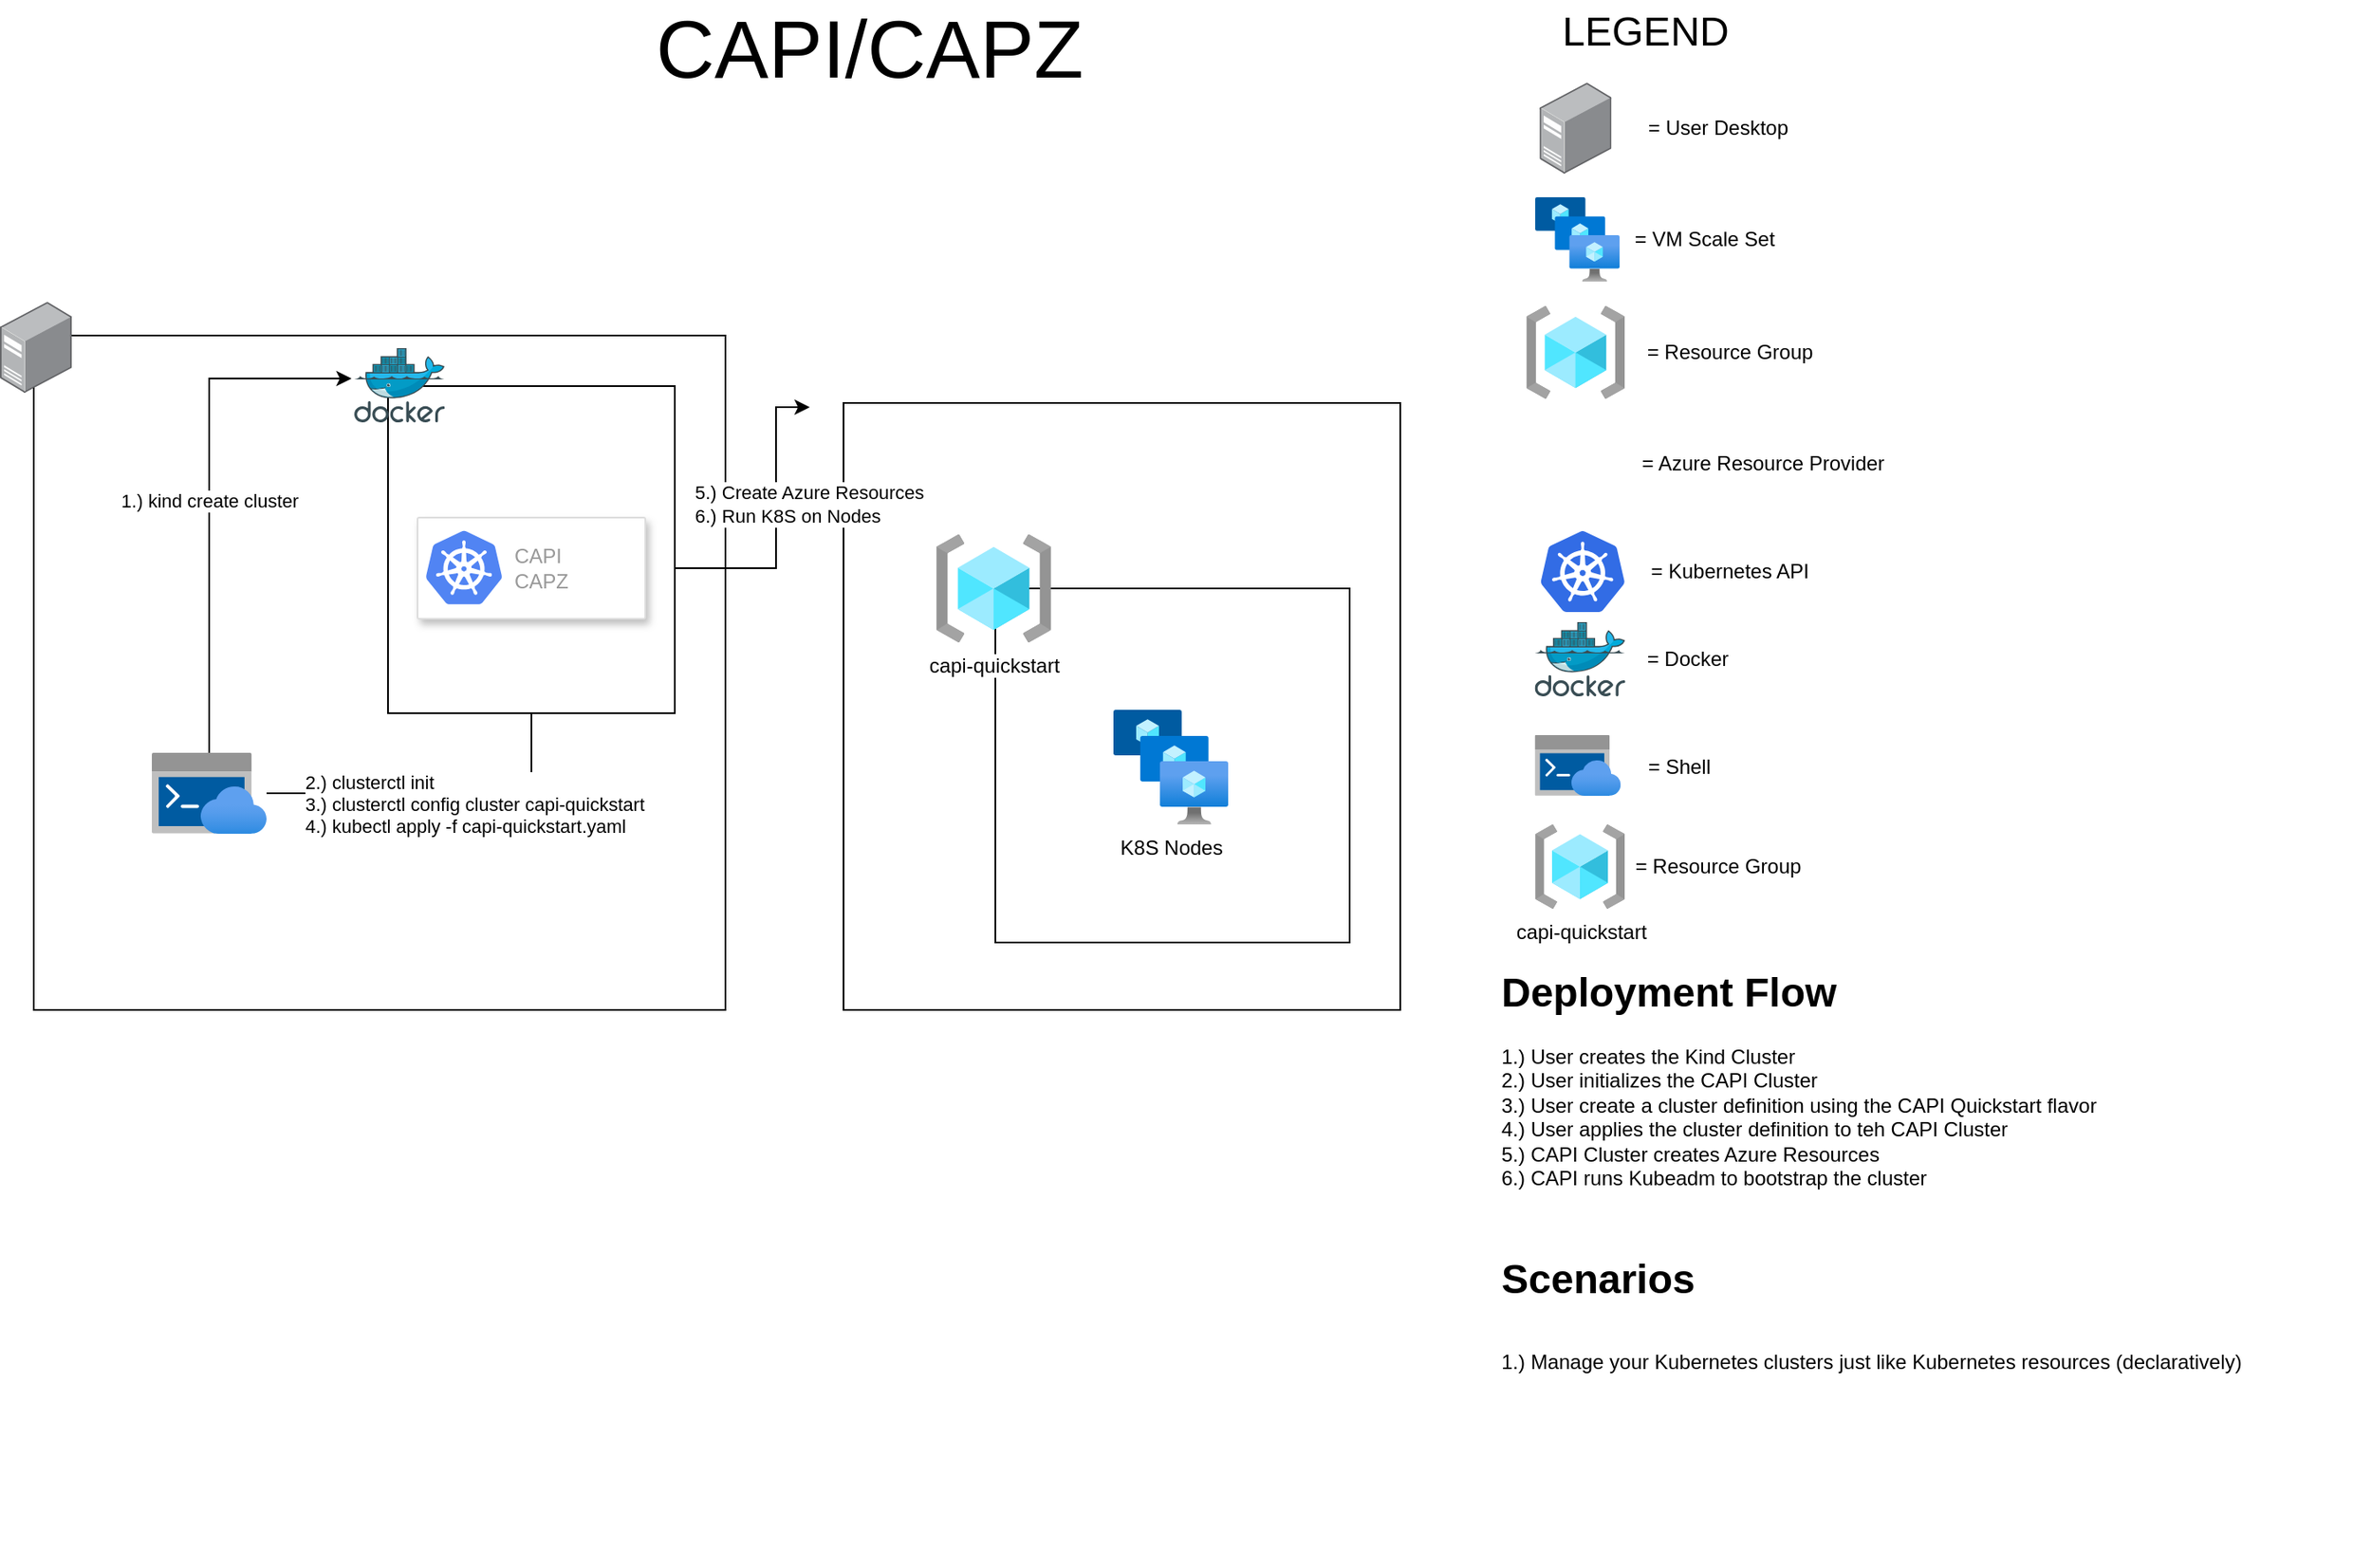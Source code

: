 <mxfile>
    <diagram id="kgB1ClSXhv1oSVVSdbCW" name="Page-1">
        <mxGraphModel dx="2552" dy="2085" grid="1" gridSize="10" guides="1" tooltips="1" connect="1" arrows="1" fold="1" page="1" pageScale="1" pageWidth="850" pageHeight="1100" math="0" shadow="0">
            <root>
                <mxCell id="0"/>
                <mxCell id="1" parent="0"/>
                <mxCell id="93" value="" style="rounded=0;whiteSpace=wrap;html=1;" vertex="1" parent="1">
                    <mxGeometry x="-110" y="80" width="410" height="400" as="geometry"/>
                </mxCell>
                <mxCell id="92" value="" style="rounded=0;whiteSpace=wrap;html=1;" vertex="1" parent="1">
                    <mxGeometry x="370" y="120" width="330" height="360" as="geometry"/>
                </mxCell>
                <mxCell id="91" value="" style="rounded=0;whiteSpace=wrap;html=1;" vertex="1" parent="1">
                    <mxGeometry x="460" y="230" width="210" height="210" as="geometry"/>
                </mxCell>
                <mxCell id="37" value="&lt;h1&gt;Deployment Flow&lt;/h1&gt;&lt;div&gt;1.) User creates the Kind Cluster&lt;/div&gt;&lt;div&gt;2.) User initializes the CAPI Cluster&lt;/div&gt;&lt;div&gt;3.) User create a cluster definition using the CAPI Quickstart flavor&lt;/div&gt;&lt;div&gt;4.) User applies the cluster definition to teh CAPI Cluster&lt;/div&gt;&lt;div&gt;5.) CAPI Cluster creates Azure Resources&lt;/div&gt;&lt;div&gt;6.) CAPI runs Kubeadm to bootstrap the cluster&lt;/div&gt;" style="text;html=1;strokeColor=none;fillColor=none;spacing=5;spacingTop=-20;whiteSpace=wrap;overflow=hidden;rounded=0;" vertex="1" parent="1">
                    <mxGeometry x="755" y="450" width="520" height="140" as="geometry"/>
                </mxCell>
                <mxCell id="39" value="= Resource Group" style="text;html=1;align=center;verticalAlign=middle;resizable=0;points=[];autosize=1;" vertex="1" parent="1">
                    <mxGeometry x="840" y="80" width="110" height="20" as="geometry"/>
                </mxCell>
                <mxCell id="44" value="&amp;nbsp;= Azure Resource Provider" style="text;html=1;align=center;verticalAlign=middle;resizable=0;points=[];autosize=1;" vertex="1" parent="1">
                    <mxGeometry x="833.13" y="146" width="160" height="20" as="geometry"/>
                </mxCell>
                <mxCell id="45" value="= Kubernetes API" style="text;html=1;align=center;verticalAlign=middle;resizable=0;points=[];autosize=1;" vertex="1" parent="1">
                    <mxGeometry x="840" y="210" width="110" height="20" as="geometry"/>
                </mxCell>
                <mxCell id="46" value="= Docker" style="text;html=1;align=center;verticalAlign=middle;resizable=0;points=[];autosize=1;" vertex="1" parent="1">
                    <mxGeometry x="840" y="262" width="60" height="20" as="geometry"/>
                </mxCell>
                <mxCell id="47" value="= Shell" style="text;html=1;align=center;verticalAlign=middle;resizable=0;points=[];autosize=1;" vertex="1" parent="1">
                    <mxGeometry x="840" y="326" width="50" height="20" as="geometry"/>
                </mxCell>
                <mxCell id="52" value="K8S Nodes" style="aspect=fixed;html=1;points=[];align=center;image;fontSize=12;image=img/lib/azure2/compute/VM_Scale_Sets.svg;" vertex="1" parent="1">
                    <mxGeometry x="530" y="302" width="68" height="68" as="geometry"/>
                </mxCell>
                <mxCell id="53" value="" style="aspect=fixed;html=1;points=[];align=center;image;fontSize=12;image=img/lib/azure2/compute/VM_Scale_Sets.svg;" vertex="1" parent="1">
                    <mxGeometry x="780" y="-2" width="50" height="50" as="geometry"/>
                </mxCell>
                <mxCell id="54" value="= VM Scale Set" style="text;html=1;align=center;verticalAlign=middle;resizable=0;points=[];autosize=1;" vertex="1" parent="1">
                    <mxGeometry x="830" y="13" width="100" height="20" as="geometry"/>
                </mxCell>
                <mxCell id="59" value="&lt;font style=&quot;font-size: 48px&quot;&gt;CAPI/CAPZ&lt;/font&gt;" style="text;html=1;align=center;verticalAlign=middle;resizable=0;points=[];autosize=1;" vertex="1" parent="1">
                    <mxGeometry x="250" y="-105" width="270" height="30" as="geometry"/>
                </mxCell>
                <mxCell id="60" value="&lt;font style=&quot;font-size: 24px&quot;&gt;LEGEND&lt;/font&gt;" style="text;html=1;align=center;verticalAlign=middle;resizable=0;points=[];autosize=1;" vertex="1" parent="1">
                    <mxGeometry x="790" y="-110" width="110" height="20" as="geometry"/>
                </mxCell>
                <mxCell id="64" value="&lt;h1&gt;&lt;span&gt;Scenarios&lt;/span&gt;&lt;/h1&gt;&lt;h1&gt;&lt;span style=&quot;font-size: 12px ; font-weight: normal&quot;&gt;1.) Manage your Kubernetes clusters just like Kubernetes resources (declaratively)&lt;/span&gt;&lt;/h1&gt;" style="text;html=1;strokeColor=none;fillColor=none;spacing=5;spacingTop=-20;whiteSpace=wrap;overflow=hidden;rounded=0;" vertex="1" parent="1">
                    <mxGeometry x="755" y="620" width="520" height="190" as="geometry"/>
                </mxCell>
                <mxCell id="86" style="edgeStyle=orthogonalEdgeStyle;rounded=0;orthogonalLoop=1;jettySize=auto;html=1;entryX=0;entryY=0.5;entryDx=0;entryDy=0;" edge="1" parent="1" source="73" target="85">
                    <mxGeometry relative="1" as="geometry">
                        <Array as="points">
                            <mxPoint x="330" y="218"/>
                            <mxPoint x="330" y="123"/>
                        </Array>
                    </mxGeometry>
                </mxCell>
                <mxCell id="87" value="5.) Create Azure Resources&lt;br&gt;6.) Run K8S on Nodes" style="edgeLabel;html=1;align=left;verticalAlign=middle;resizable=0;points=[];" vertex="1" connectable="0" parent="86">
                    <mxGeometry x="0.131" y="-2" relative="1" as="geometry">
                        <mxPoint x="-52" y="-7.17" as="offset"/>
                    </mxGeometry>
                </mxCell>
                <mxCell id="76" style="edgeStyle=orthogonalEdgeStyle;rounded=0;orthogonalLoop=1;jettySize=auto;html=1;entryX=-0.029;entryY=0.42;entryDx=0;entryDy=0;entryPerimeter=0;" edge="1" parent="1" source="75" target="65">
                    <mxGeometry relative="1" as="geometry">
                        <Array as="points">
                            <mxPoint x="-6" y="105.5"/>
                            <mxPoint x="78" y="105.5"/>
                        </Array>
                    </mxGeometry>
                </mxCell>
                <mxCell id="77" value="1.) kind create cluster" style="edgeLabel;html=1;align=center;verticalAlign=middle;resizable=0;points=[];" vertex="1" connectable="0" parent="76">
                    <mxGeometry x="-0.567" y="3" relative="1" as="geometry">
                        <mxPoint x="3" y="-83.33" as="offset"/>
                    </mxGeometry>
                </mxCell>
                <mxCell id="79" style="edgeStyle=orthogonalEdgeStyle;rounded=0;orthogonalLoop=1;jettySize=auto;html=1;" edge="1" parent="1" source="75" target="73">
                    <mxGeometry relative="1" as="geometry"/>
                </mxCell>
                <mxCell id="80" value="2.) clusterctl init&lt;br&gt;3.) clusterctl config cluster capi-quickstart&lt;br&gt;4.) kubectl apply -f capi-quickstart.yaml" style="edgeLabel;html=1;align=left;verticalAlign=middle;resizable=0;points=[];" vertex="1" connectable="0" parent="79">
                    <mxGeometry x="-0.242" y="-1" relative="1" as="geometry">
                        <mxPoint x="-77.17" y="5" as="offset"/>
                    </mxGeometry>
                </mxCell>
                <mxCell id="75" value="" style="aspect=fixed;html=1;points=[];align=center;image;fontSize=12;image=img/lib/azure2/preview/Azure_Cloud_Shell.svg;" vertex="1" parent="1">
                    <mxGeometry x="-40" y="327.5" width="68" height="48" as="geometry"/>
                </mxCell>
                <mxCell id="85" value="" style="shape=image;verticalLabelPosition=bottom;labelBackgroundColor=#ffffff;verticalAlign=top;aspect=fixed;imageAspect=0;image=https://www.vaisulweb.com/wp-content/uploads/2019/02/azure_logo_794_new.png;" vertex="1" parent="1">
                    <mxGeometry x="350" y="97.5" width="50" height="50" as="geometry"/>
                </mxCell>
                <mxCell id="88" value="capi-quickstart" style="aspect=fixed;html=1;points=[];align=center;image;fontSize=12;image=img/lib/azure2/general/Resource_Groups.svg;" vertex="1" parent="1">
                    <mxGeometry x="425" y="198" width="68" height="64" as="geometry"/>
                </mxCell>
                <mxCell id="89" value="capi-quickstart" style="aspect=fixed;html=1;points=[];align=center;image;fontSize=12;image=img/lib/azure2/general/Resource_Groups.svg;" vertex="1" parent="1">
                    <mxGeometry x="780" y="370" width="53.13" height="50" as="geometry"/>
                </mxCell>
                <mxCell id="90" value="= Resource Group" style="text;html=1;align=center;verticalAlign=middle;resizable=0;points=[];autosize=1;" vertex="1" parent="1">
                    <mxGeometry x="833.13" y="385" width="110" height="20" as="geometry"/>
                </mxCell>
                <mxCell id="95" value="" style="points=[];aspect=fixed;html=1;align=center;shadow=0;dashed=0;image;image=img/lib/allied_telesis/computer_and_terminals/Server_Desktop.svg;" vertex="1" parent="1">
                    <mxGeometry x="-130" y="60" width="42.6" height="54" as="geometry"/>
                </mxCell>
                <mxCell id="96" value="" style="rounded=0;whiteSpace=wrap;html=1;" vertex="1" parent="1">
                    <mxGeometry x="100" y="110" width="170" height="194" as="geometry"/>
                </mxCell>
                <mxCell id="73" value="" style="strokeColor=#dddddd;shadow=1;strokeWidth=1;rounded=1;absoluteArcSize=1;arcSize=2;" vertex="1" parent="1">
                    <mxGeometry x="117.5" y="188" width="135" height="60" as="geometry"/>
                </mxCell>
                <mxCell id="74" value="CAPI&lt;br&gt;CAPZ" style="dashed=0;connectable=0;html=1;fillColor=#5184F3;strokeColor=none;shape=mxgraph.gcp2.kubernetes_logo;part=1;labelPosition=right;verticalLabelPosition=middle;align=left;verticalAlign=middle;spacingLeft=5;fontColor=#999999;fontSize=12;" vertex="1" parent="73">
                    <mxGeometry width="45" height="43.65" relative="1" as="geometry">
                        <mxPoint x="5" y="7.675" as="offset"/>
                    </mxGeometry>
                </mxCell>
                <mxCell id="65" value="" style="aspect=fixed;html=1;points=[];align=center;image;fontSize=12;image=img/lib/mscae/Docker.svg;" vertex="1" parent="1">
                    <mxGeometry x="80" y="87.5" width="53.66" height="44" as="geometry"/>
                </mxCell>
                <mxCell id="97" value="" style="aspect=fixed;html=1;points=[];align=center;image;fontSize=12;image=img/lib/azure2/general/Resource_Groups.svg;" vertex="1" parent="1">
                    <mxGeometry x="774.69" y="62.5" width="58.44" height="55" as="geometry"/>
                </mxCell>
                <mxCell id="98" value="" style="shape=image;verticalLabelPosition=bottom;labelBackgroundColor=#ffffff;verticalAlign=top;aspect=fixed;imageAspect=0;image=https://www.vaisulweb.com/wp-content/uploads/2019/02/azure_logo_794_new.png;" vertex="1" parent="1">
                    <mxGeometry x="783.13" y="131" width="50" height="50" as="geometry"/>
                </mxCell>
                <mxCell id="99" value="" style="aspect=fixed;html=1;points=[];align=center;image;fontSize=12;image=img/lib/mscae/Kubernetes.svg;" vertex="1" parent="1">
                    <mxGeometry x="783.13" y="196" width="50" height="48" as="geometry"/>
                </mxCell>
                <mxCell id="100" value="" style="aspect=fixed;html=1;points=[];align=center;image;fontSize=12;image=img/lib/mscae/Docker.svg;" vertex="1" parent="1">
                    <mxGeometry x="779.74" y="250" width="53.66" height="44" as="geometry"/>
                </mxCell>
                <mxCell id="101" value="" style="aspect=fixed;html=1;points=[];align=center;image;fontSize=12;image=img/lib/azure2/preview/Azure_Cloud_Shell.svg;" vertex="1" parent="1">
                    <mxGeometry x="779.74" y="317" width="51" height="36" as="geometry"/>
                </mxCell>
                <mxCell id="102" value="" style="points=[];aspect=fixed;html=1;align=center;shadow=0;dashed=0;image;image=img/lib/allied_telesis/computer_and_terminals/Server_Desktop.svg;" vertex="1" parent="1">
                    <mxGeometry x="782.61" y="-70" width="42.6" height="54" as="geometry"/>
                </mxCell>
                <mxCell id="103" value="= User Desktop" style="text;html=1;align=center;verticalAlign=middle;resizable=0;points=[];autosize=1;" vertex="1" parent="1">
                    <mxGeometry x="838.13" y="-53" width="100" height="20" as="geometry"/>
                </mxCell>
            </root>
        </mxGraphModel>
    </diagram>
</mxfile>
